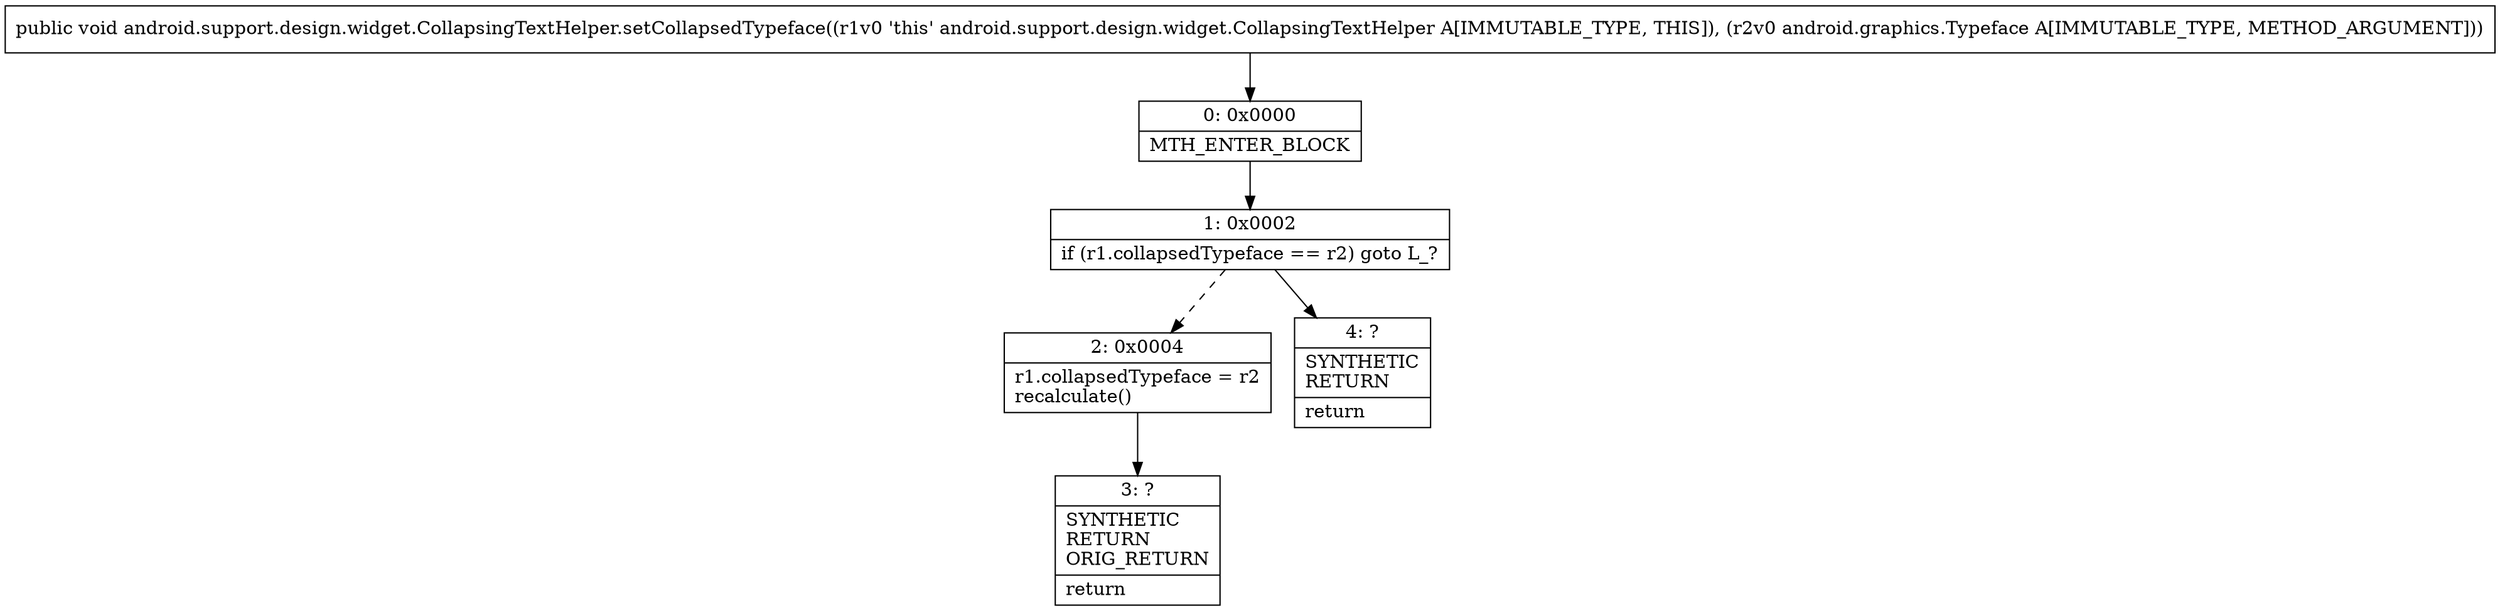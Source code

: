 digraph "CFG forandroid.support.design.widget.CollapsingTextHelper.setCollapsedTypeface(Landroid\/graphics\/Typeface;)V" {
Node_0 [shape=record,label="{0\:\ 0x0000|MTH_ENTER_BLOCK\l}"];
Node_1 [shape=record,label="{1\:\ 0x0002|if (r1.collapsedTypeface == r2) goto L_?\l}"];
Node_2 [shape=record,label="{2\:\ 0x0004|r1.collapsedTypeface = r2\lrecalculate()\l}"];
Node_3 [shape=record,label="{3\:\ ?|SYNTHETIC\lRETURN\lORIG_RETURN\l|return\l}"];
Node_4 [shape=record,label="{4\:\ ?|SYNTHETIC\lRETURN\l|return\l}"];
MethodNode[shape=record,label="{public void android.support.design.widget.CollapsingTextHelper.setCollapsedTypeface((r1v0 'this' android.support.design.widget.CollapsingTextHelper A[IMMUTABLE_TYPE, THIS]), (r2v0 android.graphics.Typeface A[IMMUTABLE_TYPE, METHOD_ARGUMENT])) }"];
MethodNode -> Node_0;
Node_0 -> Node_1;
Node_1 -> Node_2[style=dashed];
Node_1 -> Node_4;
Node_2 -> Node_3;
}

